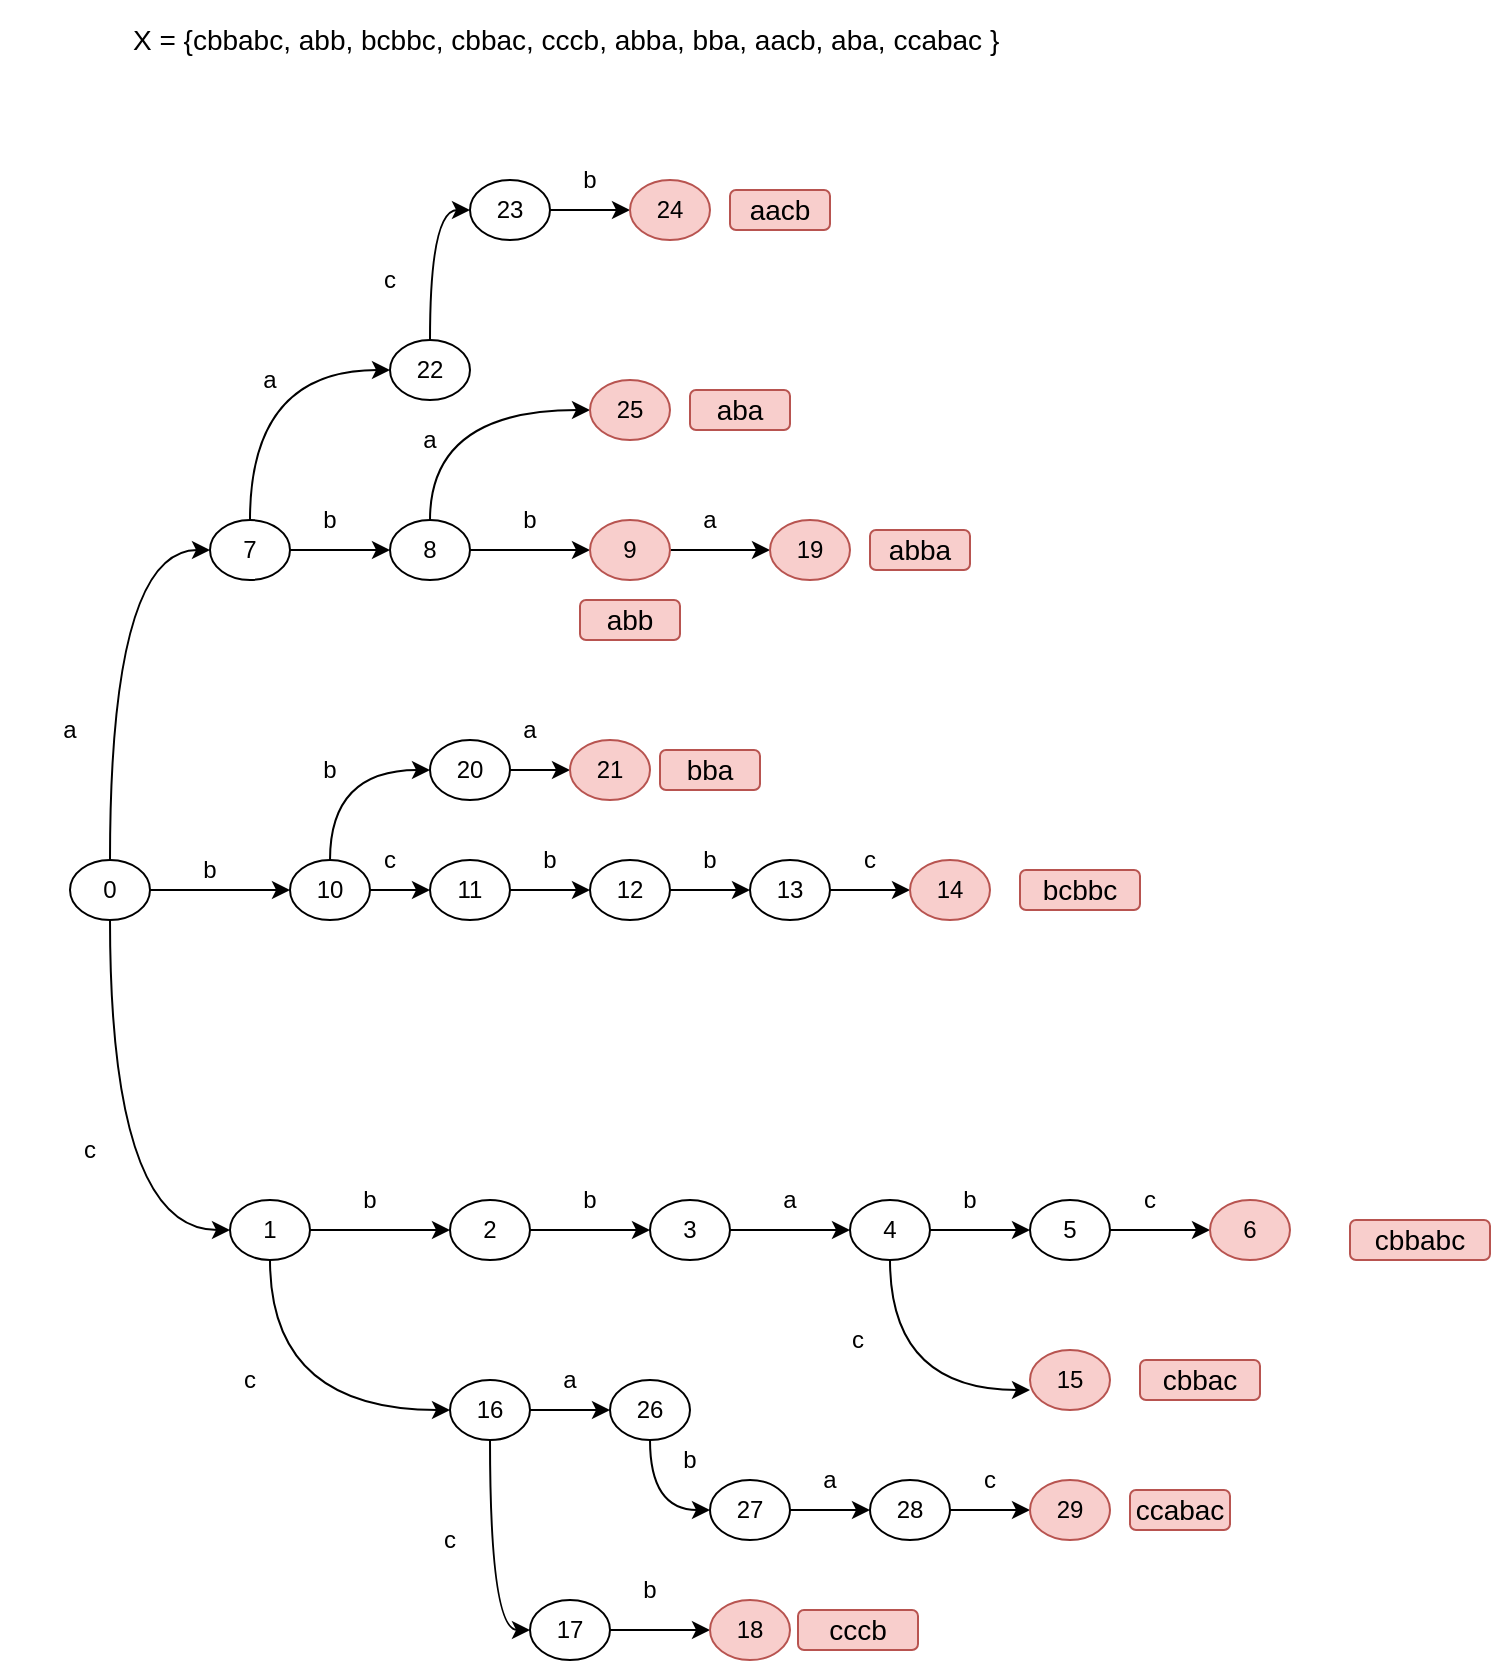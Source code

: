 <mxfile version="20.6.1" type="device"><diagram id="-kubpWhCjJNW1mLL1roW" name="Page-1"><mxGraphModel dx="708" dy="2375" grid="1" gridSize="10" guides="1" tooltips="1" connect="1" arrows="1" fold="1" page="1" pageScale="1" pageWidth="827" pageHeight="1169" math="0" shadow="0"><root><mxCell id="0"/><mxCell id="1" parent="0"/><mxCell id="ApExqSSN93NiE5fXvkSz-5" style="edgeStyle=orthogonalEdgeStyle;rounded=0;orthogonalLoop=1;jettySize=auto;html=1;curved=1;exitX=0.5;exitY=1;exitDx=0;exitDy=0;entryX=0;entryY=0.5;entryDx=0;entryDy=0;" edge="1" parent="1" source="ApExqSSN93NiE5fXvkSz-1" target="ApExqSSN93NiE5fXvkSz-4"><mxGeometry relative="1" as="geometry"/></mxCell><mxCell id="ApExqSSN93NiE5fXvkSz-6" style="edgeStyle=orthogonalEdgeStyle;curved=1;rounded=0;orthogonalLoop=1;jettySize=auto;html=1;entryX=0;entryY=0.5;entryDx=0;entryDy=0;" edge="1" parent="1" source="ApExqSSN93NiE5fXvkSz-1" target="ApExqSSN93NiE5fXvkSz-3"><mxGeometry relative="1" as="geometry"/></mxCell><mxCell id="ApExqSSN93NiE5fXvkSz-7" style="edgeStyle=orthogonalEdgeStyle;curved=1;rounded=0;orthogonalLoop=1;jettySize=auto;html=1;entryX=0;entryY=0.5;entryDx=0;entryDy=0;exitX=0.5;exitY=0;exitDx=0;exitDy=0;" edge="1" parent="1" source="ApExqSSN93NiE5fXvkSz-1" target="ApExqSSN93NiE5fXvkSz-2"><mxGeometry relative="1" as="geometry"/></mxCell><mxCell id="ApExqSSN93NiE5fXvkSz-1" value="0" style="ellipse;whiteSpace=wrap;html=1;" vertex="1" parent="1"><mxGeometry x="40" y="270" width="40" height="30" as="geometry"/></mxCell><mxCell id="ApExqSSN93NiE5fXvkSz-27" style="edgeStyle=orthogonalEdgeStyle;curved=1;rounded=0;orthogonalLoop=1;jettySize=auto;html=1;entryX=0;entryY=0.5;entryDx=0;entryDy=0;" edge="1" parent="1" source="ApExqSSN93NiE5fXvkSz-2" target="ApExqSSN93NiE5fXvkSz-21"><mxGeometry relative="1" as="geometry"/></mxCell><mxCell id="ApExqSSN93NiE5fXvkSz-28" style="edgeStyle=orthogonalEdgeStyle;curved=1;rounded=0;orthogonalLoop=1;jettySize=auto;html=1;entryX=0;entryY=0.5;entryDx=0;entryDy=0;exitX=0.5;exitY=0;exitDx=0;exitDy=0;" edge="1" parent="1" source="ApExqSSN93NiE5fXvkSz-2" target="ApExqSSN93NiE5fXvkSz-22"><mxGeometry relative="1" as="geometry"/></mxCell><mxCell id="ApExqSSN93NiE5fXvkSz-2" value="7" style="ellipse;whiteSpace=wrap;html=1;" vertex="1" parent="1"><mxGeometry x="110" y="100" width="40" height="30" as="geometry"/></mxCell><mxCell id="ApExqSSN93NiE5fXvkSz-33" style="edgeStyle=orthogonalEdgeStyle;curved=1;rounded=0;orthogonalLoop=1;jettySize=auto;html=1;" edge="1" parent="1" source="ApExqSSN93NiE5fXvkSz-3" target="ApExqSSN93NiE5fXvkSz-31"><mxGeometry relative="1" as="geometry"/></mxCell><mxCell id="ApExqSSN93NiE5fXvkSz-34" style="edgeStyle=orthogonalEdgeStyle;curved=1;rounded=0;orthogonalLoop=1;jettySize=auto;html=1;entryX=0;entryY=0.5;entryDx=0;entryDy=0;exitX=0.5;exitY=0;exitDx=0;exitDy=0;" edge="1" parent="1" source="ApExqSSN93NiE5fXvkSz-3" target="ApExqSSN93NiE5fXvkSz-32"><mxGeometry relative="1" as="geometry"/></mxCell><mxCell id="ApExqSSN93NiE5fXvkSz-3" value="10" style="ellipse;whiteSpace=wrap;html=1;" vertex="1" parent="1"><mxGeometry x="150" y="270" width="40" height="30" as="geometry"/></mxCell><mxCell id="ApExqSSN93NiE5fXvkSz-41" style="edgeStyle=orthogonalEdgeStyle;curved=1;rounded=0;orthogonalLoop=1;jettySize=auto;html=1;" edge="1" parent="1" source="ApExqSSN93NiE5fXvkSz-4" target="ApExqSSN93NiE5fXvkSz-12"><mxGeometry relative="1" as="geometry"/></mxCell><mxCell id="ApExqSSN93NiE5fXvkSz-42" style="edgeStyle=orthogonalEdgeStyle;curved=1;rounded=0;orthogonalLoop=1;jettySize=auto;html=1;entryX=0;entryY=0.5;entryDx=0;entryDy=0;exitX=0.5;exitY=1;exitDx=0;exitDy=0;" edge="1" parent="1" source="ApExqSSN93NiE5fXvkSz-4" target="ApExqSSN93NiE5fXvkSz-13"><mxGeometry relative="1" as="geometry"/></mxCell><mxCell id="ApExqSSN93NiE5fXvkSz-4" value="1" style="ellipse;whiteSpace=wrap;html=1;" vertex="1" parent="1"><mxGeometry x="120" y="440" width="40" height="30" as="geometry"/></mxCell><mxCell id="ApExqSSN93NiE5fXvkSz-8" value="a" style="text;html=1;strokeColor=none;fillColor=none;align=center;verticalAlign=middle;whiteSpace=wrap;rounded=0;" vertex="1" parent="1"><mxGeometry x="20" y="200" width="40" height="10" as="geometry"/></mxCell><mxCell id="ApExqSSN93NiE5fXvkSz-9" value="b" style="text;html=1;strokeColor=none;fillColor=none;align=center;verticalAlign=middle;whiteSpace=wrap;rounded=0;" vertex="1" parent="1"><mxGeometry x="90" y="270" width="40" height="10" as="geometry"/></mxCell><mxCell id="ApExqSSN93NiE5fXvkSz-10" value="c" style="text;html=1;strokeColor=none;fillColor=none;align=center;verticalAlign=middle;whiteSpace=wrap;rounded=0;" vertex="1" parent="1"><mxGeometry x="30" y="410" width="40" height="10" as="geometry"/></mxCell><mxCell id="ApExqSSN93NiE5fXvkSz-58" style="edgeStyle=orthogonalEdgeStyle;curved=1;rounded=0;orthogonalLoop=1;jettySize=auto;html=1;" edge="1" parent="1" source="ApExqSSN93NiE5fXvkSz-12" target="ApExqSSN93NiE5fXvkSz-14"><mxGeometry relative="1" as="geometry"/></mxCell><mxCell id="ApExqSSN93NiE5fXvkSz-12" value="2" style="ellipse;whiteSpace=wrap;html=1;" vertex="1" parent="1"><mxGeometry x="230" y="440" width="40" height="30" as="geometry"/></mxCell><mxCell id="ApExqSSN93NiE5fXvkSz-46" style="edgeStyle=orthogonalEdgeStyle;curved=1;rounded=0;orthogonalLoop=1;jettySize=auto;html=1;entryX=0;entryY=0.5;entryDx=0;entryDy=0;" edge="1" parent="1" source="ApExqSSN93NiE5fXvkSz-13" target="ApExqSSN93NiE5fXvkSz-43"><mxGeometry relative="1" as="geometry"/></mxCell><mxCell id="ApExqSSN93NiE5fXvkSz-47" style="edgeStyle=orthogonalEdgeStyle;curved=1;rounded=0;orthogonalLoop=1;jettySize=auto;html=1;entryX=0;entryY=0.5;entryDx=0;entryDy=0;exitX=0.5;exitY=1;exitDx=0;exitDy=0;" edge="1" parent="1" source="ApExqSSN93NiE5fXvkSz-13" target="ApExqSSN93NiE5fXvkSz-44"><mxGeometry relative="1" as="geometry"/></mxCell><mxCell id="ApExqSSN93NiE5fXvkSz-13" value="16" style="ellipse;whiteSpace=wrap;html=1;" vertex="1" parent="1"><mxGeometry x="230" y="530" width="40" height="30" as="geometry"/></mxCell><mxCell id="ApExqSSN93NiE5fXvkSz-59" style="edgeStyle=orthogonalEdgeStyle;curved=1;rounded=0;orthogonalLoop=1;jettySize=auto;html=1;" edge="1" parent="1" source="ApExqSSN93NiE5fXvkSz-14" target="ApExqSSN93NiE5fXvkSz-15"><mxGeometry relative="1" as="geometry"/></mxCell><mxCell id="ApExqSSN93NiE5fXvkSz-14" value="3" style="ellipse;whiteSpace=wrap;html=1;" vertex="1" parent="1"><mxGeometry x="330" y="440" width="40" height="30" as="geometry"/></mxCell><mxCell id="ApExqSSN93NiE5fXvkSz-18" style="edgeStyle=orthogonalEdgeStyle;curved=1;rounded=0;orthogonalLoop=1;jettySize=auto;html=1;entryX=0;entryY=0.667;entryDx=0;entryDy=0;entryPerimeter=0;exitX=0.5;exitY=1;exitDx=0;exitDy=0;" edge="1" parent="1" source="ApExqSSN93NiE5fXvkSz-15" target="ApExqSSN93NiE5fXvkSz-17"><mxGeometry relative="1" as="geometry"/></mxCell><mxCell id="ApExqSSN93NiE5fXvkSz-19" style="edgeStyle=orthogonalEdgeStyle;curved=1;rounded=0;orthogonalLoop=1;jettySize=auto;html=1;" edge="1" parent="1" source="ApExqSSN93NiE5fXvkSz-15" target="ApExqSSN93NiE5fXvkSz-16"><mxGeometry relative="1" as="geometry"/></mxCell><mxCell id="ApExqSSN93NiE5fXvkSz-15" value="4" style="ellipse;whiteSpace=wrap;html=1;" vertex="1" parent="1"><mxGeometry x="430" y="440" width="40" height="30" as="geometry"/></mxCell><mxCell id="ApExqSSN93NiE5fXvkSz-72" style="edgeStyle=orthogonalEdgeStyle;curved=1;rounded=0;orthogonalLoop=1;jettySize=auto;html=1;" edge="1" parent="1" source="ApExqSSN93NiE5fXvkSz-16" target="ApExqSSN93NiE5fXvkSz-20"><mxGeometry relative="1" as="geometry"/></mxCell><mxCell id="ApExqSSN93NiE5fXvkSz-16" value="5" style="ellipse;whiteSpace=wrap;html=1;" vertex="1" parent="1"><mxGeometry x="520" y="440" width="40" height="30" as="geometry"/></mxCell><mxCell id="ApExqSSN93NiE5fXvkSz-17" value="15" style="ellipse;whiteSpace=wrap;html=1;fillColor=#f8cecc;strokeColor=#b85450;" vertex="1" parent="1"><mxGeometry x="520" y="515" width="40" height="30" as="geometry"/></mxCell><mxCell id="ApExqSSN93NiE5fXvkSz-20" value="6" style="ellipse;whiteSpace=wrap;html=1;fillColor=#f8cecc;strokeColor=#b85450;" vertex="1" parent="1"><mxGeometry x="610" y="440" width="40" height="30" as="geometry"/></mxCell><mxCell id="ApExqSSN93NiE5fXvkSz-25" style="edgeStyle=orthogonalEdgeStyle;curved=1;rounded=0;orthogonalLoop=1;jettySize=auto;html=1;" edge="1" parent="1" source="ApExqSSN93NiE5fXvkSz-21" target="ApExqSSN93NiE5fXvkSz-23"><mxGeometry relative="1" as="geometry"/></mxCell><mxCell id="ApExqSSN93NiE5fXvkSz-26" style="edgeStyle=orthogonalEdgeStyle;curved=1;rounded=0;orthogonalLoop=1;jettySize=auto;html=1;entryX=0;entryY=0.5;entryDx=0;entryDy=0;exitX=0.5;exitY=0;exitDx=0;exitDy=0;" edge="1" parent="1" source="ApExqSSN93NiE5fXvkSz-21" target="ApExqSSN93NiE5fXvkSz-24"><mxGeometry relative="1" as="geometry"/></mxCell><mxCell id="ApExqSSN93NiE5fXvkSz-21" value="8" style="ellipse;whiteSpace=wrap;html=1;" vertex="1" parent="1"><mxGeometry x="200" y="100" width="40" height="30" as="geometry"/></mxCell><mxCell id="ApExqSSN93NiE5fXvkSz-53" style="edgeStyle=orthogonalEdgeStyle;curved=1;rounded=0;orthogonalLoop=1;jettySize=auto;html=1;entryX=0;entryY=0.5;entryDx=0;entryDy=0;" edge="1" parent="1" source="ApExqSSN93NiE5fXvkSz-22" target="ApExqSSN93NiE5fXvkSz-52"><mxGeometry relative="1" as="geometry"/></mxCell><mxCell id="ApExqSSN93NiE5fXvkSz-22" value="22" style="ellipse;whiteSpace=wrap;html=1;" vertex="1" parent="1"><mxGeometry x="200" y="10" width="40" height="30" as="geometry"/></mxCell><mxCell id="ApExqSSN93NiE5fXvkSz-30" style="edgeStyle=orthogonalEdgeStyle;curved=1;rounded=0;orthogonalLoop=1;jettySize=auto;html=1;entryX=0;entryY=0.5;entryDx=0;entryDy=0;" edge="1" parent="1" source="ApExqSSN93NiE5fXvkSz-23" target="ApExqSSN93NiE5fXvkSz-29"><mxGeometry relative="1" as="geometry"/></mxCell><mxCell id="ApExqSSN93NiE5fXvkSz-23" value="9" style="ellipse;whiteSpace=wrap;html=1;fillColor=#f8cecc;strokeColor=#b85450;" vertex="1" parent="1"><mxGeometry x="300" y="100" width="40" height="30" as="geometry"/></mxCell><mxCell id="ApExqSSN93NiE5fXvkSz-24" value="25" style="ellipse;whiteSpace=wrap;html=1;fillColor=#f8cecc;strokeColor=#b85450;" vertex="1" parent="1"><mxGeometry x="300" y="30" width="40" height="30" as="geometry"/></mxCell><mxCell id="ApExqSSN93NiE5fXvkSz-29" value="19" style="ellipse;whiteSpace=wrap;html=1;fillColor=#f8cecc;strokeColor=#b85450;" vertex="1" parent="1"><mxGeometry x="390" y="100" width="40" height="30" as="geometry"/></mxCell><mxCell id="ApExqSSN93NiE5fXvkSz-37" style="edgeStyle=orthogonalEdgeStyle;curved=1;rounded=0;orthogonalLoop=1;jettySize=auto;html=1;" edge="1" parent="1" source="ApExqSSN93NiE5fXvkSz-31" target="ApExqSSN93NiE5fXvkSz-35"><mxGeometry relative="1" as="geometry"/></mxCell><mxCell id="ApExqSSN93NiE5fXvkSz-31" value="11" style="ellipse;whiteSpace=wrap;html=1;" vertex="1" parent="1"><mxGeometry x="220" y="270" width="40" height="30" as="geometry"/></mxCell><mxCell id="ApExqSSN93NiE5fXvkSz-51" style="edgeStyle=orthogonalEdgeStyle;curved=1;rounded=0;orthogonalLoop=1;jettySize=auto;html=1;" edge="1" parent="1" source="ApExqSSN93NiE5fXvkSz-32" target="ApExqSSN93NiE5fXvkSz-50"><mxGeometry relative="1" as="geometry"/></mxCell><mxCell id="ApExqSSN93NiE5fXvkSz-32" value="20" style="ellipse;whiteSpace=wrap;html=1;" vertex="1" parent="1"><mxGeometry x="220" y="210" width="40" height="30" as="geometry"/></mxCell><mxCell id="ApExqSSN93NiE5fXvkSz-38" style="edgeStyle=orthogonalEdgeStyle;curved=1;rounded=0;orthogonalLoop=1;jettySize=auto;html=1;" edge="1" parent="1" source="ApExqSSN93NiE5fXvkSz-35" target="ApExqSSN93NiE5fXvkSz-36"><mxGeometry relative="1" as="geometry"/></mxCell><mxCell id="ApExqSSN93NiE5fXvkSz-35" value="12" style="ellipse;whiteSpace=wrap;html=1;" vertex="1" parent="1"><mxGeometry x="300" y="270" width="40" height="30" as="geometry"/></mxCell><mxCell id="ApExqSSN93NiE5fXvkSz-40" style="edgeStyle=orthogonalEdgeStyle;curved=1;rounded=0;orthogonalLoop=1;jettySize=auto;html=1;" edge="1" parent="1" source="ApExqSSN93NiE5fXvkSz-36" target="ApExqSSN93NiE5fXvkSz-39"><mxGeometry relative="1" as="geometry"/></mxCell><mxCell id="ApExqSSN93NiE5fXvkSz-36" value="13" style="ellipse;whiteSpace=wrap;html=1;" vertex="1" parent="1"><mxGeometry x="380" y="270" width="40" height="30" as="geometry"/></mxCell><mxCell id="ApExqSSN93NiE5fXvkSz-39" value="14" style="ellipse;whiteSpace=wrap;html=1;fillColor=#f8cecc;strokeColor=#b85450;" vertex="1" parent="1"><mxGeometry x="460" y="270" width="40" height="30" as="geometry"/></mxCell><mxCell id="ApExqSSN93NiE5fXvkSz-57" style="edgeStyle=orthogonalEdgeStyle;curved=1;rounded=0;orthogonalLoop=1;jettySize=auto;html=1;exitX=0.5;exitY=1;exitDx=0;exitDy=0;entryX=0;entryY=0.5;entryDx=0;entryDy=0;" edge="1" parent="1" source="ApExqSSN93NiE5fXvkSz-43" target="ApExqSSN93NiE5fXvkSz-56"><mxGeometry relative="1" as="geometry"/></mxCell><mxCell id="ApExqSSN93NiE5fXvkSz-43" value="26" style="ellipse;whiteSpace=wrap;html=1;" vertex="1" parent="1"><mxGeometry x="310" y="530" width="40" height="30" as="geometry"/></mxCell><mxCell id="ApExqSSN93NiE5fXvkSz-49" style="edgeStyle=orthogonalEdgeStyle;curved=1;rounded=0;orthogonalLoop=1;jettySize=auto;html=1;entryX=0;entryY=0.5;entryDx=0;entryDy=0;" edge="1" parent="1" source="ApExqSSN93NiE5fXvkSz-44" target="ApExqSSN93NiE5fXvkSz-48"><mxGeometry relative="1" as="geometry"/></mxCell><mxCell id="ApExqSSN93NiE5fXvkSz-44" value="17" style="ellipse;whiteSpace=wrap;html=1;" vertex="1" parent="1"><mxGeometry x="270" y="640" width="40" height="30" as="geometry"/></mxCell><mxCell id="ApExqSSN93NiE5fXvkSz-48" value="18" style="ellipse;whiteSpace=wrap;html=1;fillColor=#f8cecc;strokeColor=#b85450;" vertex="1" parent="1"><mxGeometry x="360" y="640" width="40" height="30" as="geometry"/></mxCell><mxCell id="ApExqSSN93NiE5fXvkSz-50" value="21" style="ellipse;whiteSpace=wrap;html=1;fillColor=#f8cecc;strokeColor=#b85450;" vertex="1" parent="1"><mxGeometry x="290" y="210" width="40" height="30" as="geometry"/></mxCell><mxCell id="ApExqSSN93NiE5fXvkSz-55" style="edgeStyle=orthogonalEdgeStyle;curved=1;rounded=0;orthogonalLoop=1;jettySize=auto;html=1;" edge="1" parent="1" source="ApExqSSN93NiE5fXvkSz-52" target="ApExqSSN93NiE5fXvkSz-54"><mxGeometry relative="1" as="geometry"/></mxCell><mxCell id="ApExqSSN93NiE5fXvkSz-52" value="23" style="ellipse;whiteSpace=wrap;html=1;" vertex="1" parent="1"><mxGeometry x="240" y="-70" width="40" height="30" as="geometry"/></mxCell><mxCell id="ApExqSSN93NiE5fXvkSz-54" value="24" style="ellipse;whiteSpace=wrap;html=1;fillColor=#f8cecc;strokeColor=#b85450;" vertex="1" parent="1"><mxGeometry x="320" y="-70" width="40" height="30" as="geometry"/></mxCell><mxCell id="ApExqSSN93NiE5fXvkSz-61" style="edgeStyle=orthogonalEdgeStyle;curved=1;rounded=0;orthogonalLoop=1;jettySize=auto;html=1;" edge="1" parent="1" source="ApExqSSN93NiE5fXvkSz-56" target="ApExqSSN93NiE5fXvkSz-60"><mxGeometry relative="1" as="geometry"/></mxCell><mxCell id="ApExqSSN93NiE5fXvkSz-56" value="27" style="ellipse;whiteSpace=wrap;html=1;" vertex="1" parent="1"><mxGeometry x="360" y="580" width="40" height="30" as="geometry"/></mxCell><mxCell id="ApExqSSN93NiE5fXvkSz-63" style="edgeStyle=orthogonalEdgeStyle;curved=1;rounded=0;orthogonalLoop=1;jettySize=auto;html=1;" edge="1" parent="1" source="ApExqSSN93NiE5fXvkSz-60" target="ApExqSSN93NiE5fXvkSz-62"><mxGeometry relative="1" as="geometry"/></mxCell><mxCell id="ApExqSSN93NiE5fXvkSz-60" value="28" style="ellipse;whiteSpace=wrap;html=1;" vertex="1" parent="1"><mxGeometry x="440" y="580" width="40" height="30" as="geometry"/></mxCell><mxCell id="ApExqSSN93NiE5fXvkSz-62" value="29" style="ellipse;whiteSpace=wrap;html=1;fillColor=#f8cecc;strokeColor=#b85450;" vertex="1" parent="1"><mxGeometry x="520" y="580" width="40" height="30" as="geometry"/></mxCell><mxCell id="ApExqSSN93NiE5fXvkSz-64" value="b" style="text;html=1;strokeColor=none;fillColor=none;align=center;verticalAlign=middle;whiteSpace=wrap;rounded=0;" vertex="1" parent="1"><mxGeometry x="170" y="430" width="40" height="20" as="geometry"/></mxCell><mxCell id="ApExqSSN93NiE5fXvkSz-67" value="c" style="text;html=1;strokeColor=none;fillColor=none;align=center;verticalAlign=middle;whiteSpace=wrap;rounded=0;" vertex="1" parent="1"><mxGeometry x="110" y="520" width="40" height="20" as="geometry"/></mxCell><mxCell id="ApExqSSN93NiE5fXvkSz-68" value="b" style="text;html=1;strokeColor=none;fillColor=none;align=center;verticalAlign=middle;whiteSpace=wrap;rounded=0;" vertex="1" parent="1"><mxGeometry x="280" y="430" width="40" height="20" as="geometry"/></mxCell><mxCell id="ApExqSSN93NiE5fXvkSz-69" value="a" style="text;html=1;strokeColor=none;fillColor=none;align=center;verticalAlign=middle;whiteSpace=wrap;rounded=0;" vertex="1" parent="1"><mxGeometry x="380" y="430" width="40" height="20" as="geometry"/></mxCell><mxCell id="ApExqSSN93NiE5fXvkSz-70" value="b" style="text;html=1;strokeColor=none;fillColor=none;align=center;verticalAlign=middle;whiteSpace=wrap;rounded=0;" vertex="1" parent="1"><mxGeometry x="470" y="430" width="40" height="20" as="geometry"/></mxCell><mxCell id="ApExqSSN93NiE5fXvkSz-71" value="c" style="text;html=1;strokeColor=none;fillColor=none;align=center;verticalAlign=middle;whiteSpace=wrap;rounded=0;" vertex="1" parent="1"><mxGeometry x="414" y="500" width="40" height="20" as="geometry"/></mxCell><mxCell id="ApExqSSN93NiE5fXvkSz-73" value="c" style="text;html=1;strokeColor=none;fillColor=none;align=center;verticalAlign=middle;whiteSpace=wrap;rounded=0;" vertex="1" parent="1"><mxGeometry x="560" y="430" width="40" height="20" as="geometry"/></mxCell><mxCell id="ApExqSSN93NiE5fXvkSz-76" value="a" style="text;html=1;strokeColor=none;fillColor=none;align=center;verticalAlign=middle;whiteSpace=wrap;rounded=0;" vertex="1" parent="1"><mxGeometry x="120" y="20" width="40" height="20" as="geometry"/></mxCell><mxCell id="ApExqSSN93NiE5fXvkSz-77" value="b" style="text;html=1;strokeColor=none;fillColor=none;align=center;verticalAlign=middle;whiteSpace=wrap;rounded=0;" vertex="1" parent="1"><mxGeometry x="150" y="90" width="40" height="20" as="geometry"/></mxCell><mxCell id="ApExqSSN93NiE5fXvkSz-78" value="a" style="text;html=1;strokeColor=none;fillColor=none;align=center;verticalAlign=middle;whiteSpace=wrap;rounded=0;" vertex="1" parent="1"><mxGeometry x="200" y="50" width="40" height="20" as="geometry"/></mxCell><mxCell id="ApExqSSN93NiE5fXvkSz-79" value="b" style="text;html=1;strokeColor=none;fillColor=none;align=center;verticalAlign=middle;whiteSpace=wrap;rounded=0;" vertex="1" parent="1"><mxGeometry x="250" y="90" width="40" height="20" as="geometry"/></mxCell><mxCell id="ApExqSSN93NiE5fXvkSz-81" value="a" style="text;html=1;strokeColor=none;fillColor=none;align=center;verticalAlign=middle;whiteSpace=wrap;rounded=0;" vertex="1" parent="1"><mxGeometry x="340" y="90" width="40" height="20" as="geometry"/></mxCell><mxCell id="ApExqSSN93NiE5fXvkSz-82" value="b" style="text;html=1;strokeColor=none;fillColor=none;align=center;verticalAlign=middle;whiteSpace=wrap;rounded=0;" vertex="1" parent="1"><mxGeometry x="150" y="215" width="40" height="20" as="geometry"/></mxCell><mxCell id="ApExqSSN93NiE5fXvkSz-83" value="c" style="text;html=1;strokeColor=none;fillColor=none;align=center;verticalAlign=middle;whiteSpace=wrap;rounded=0;" vertex="1" parent="1"><mxGeometry x="180" y="260" width="40" height="20" as="geometry"/></mxCell><mxCell id="ApExqSSN93NiE5fXvkSz-84" value="b" style="text;html=1;strokeColor=none;fillColor=none;align=center;verticalAlign=middle;whiteSpace=wrap;rounded=0;" vertex="1" parent="1"><mxGeometry x="260" y="260" width="40" height="20" as="geometry"/></mxCell><mxCell id="ApExqSSN93NiE5fXvkSz-85" value="b" style="text;html=1;strokeColor=none;fillColor=none;align=center;verticalAlign=middle;whiteSpace=wrap;rounded=0;" vertex="1" parent="1"><mxGeometry x="340" y="260" width="40" height="20" as="geometry"/></mxCell><mxCell id="ApExqSSN93NiE5fXvkSz-86" value="c" style="text;html=1;strokeColor=none;fillColor=none;align=center;verticalAlign=middle;whiteSpace=wrap;rounded=0;" vertex="1" parent="1"><mxGeometry x="420" y="260" width="40" height="20" as="geometry"/></mxCell><mxCell id="ApExqSSN93NiE5fXvkSz-87" value="a" style="text;html=1;strokeColor=none;fillColor=none;align=center;verticalAlign=middle;whiteSpace=wrap;rounded=0;" vertex="1" parent="1"><mxGeometry x="250" y="195" width="40" height="20" as="geometry"/></mxCell><mxCell id="ApExqSSN93NiE5fXvkSz-88" value="c" style="text;html=1;strokeColor=none;fillColor=none;align=center;verticalAlign=middle;whiteSpace=wrap;rounded=0;" vertex="1" parent="1"><mxGeometry x="180" y="-30" width="40" height="20" as="geometry"/></mxCell><mxCell id="ApExqSSN93NiE5fXvkSz-89" value="b" style="text;html=1;strokeColor=none;fillColor=none;align=center;verticalAlign=middle;whiteSpace=wrap;rounded=0;" vertex="1" parent="1"><mxGeometry x="280" y="-80" width="40" height="20" as="geometry"/></mxCell><mxCell id="ApExqSSN93NiE5fXvkSz-90" value="a" style="text;html=1;strokeColor=none;fillColor=none;align=center;verticalAlign=middle;whiteSpace=wrap;rounded=0;" vertex="1" parent="1"><mxGeometry x="270" y="520" width="40" height="20" as="geometry"/></mxCell><mxCell id="ApExqSSN93NiE5fXvkSz-91" value="c" style="text;html=1;strokeColor=none;fillColor=none;align=center;verticalAlign=middle;whiteSpace=wrap;rounded=0;" vertex="1" parent="1"><mxGeometry x="210" y="600" width="40" height="20" as="geometry"/></mxCell><mxCell id="ApExqSSN93NiE5fXvkSz-92" value="b" style="text;html=1;strokeColor=none;fillColor=none;align=center;verticalAlign=middle;whiteSpace=wrap;rounded=0;" vertex="1" parent="1"><mxGeometry x="310" y="625" width="40" height="20" as="geometry"/></mxCell><mxCell id="ApExqSSN93NiE5fXvkSz-93" value="b" style="text;html=1;strokeColor=none;fillColor=none;align=center;verticalAlign=middle;whiteSpace=wrap;rounded=0;" vertex="1" parent="1"><mxGeometry x="330" y="560" width="40" height="20" as="geometry"/></mxCell><mxCell id="ApExqSSN93NiE5fXvkSz-94" value="a" style="text;html=1;strokeColor=none;fillColor=none;align=center;verticalAlign=middle;whiteSpace=wrap;rounded=0;" vertex="1" parent="1"><mxGeometry x="400" y="570" width="40" height="20" as="geometry"/></mxCell><mxCell id="ApExqSSN93NiE5fXvkSz-95" value="c" style="text;html=1;strokeColor=none;fillColor=none;align=center;verticalAlign=middle;whiteSpace=wrap;rounded=0;" vertex="1" parent="1"><mxGeometry x="480" y="570" width="40" height="20" as="geometry"/></mxCell><mxCell id="ApExqSSN93NiE5fXvkSz-96" value="&lt;font style=&quot;font-size: 14px;&quot;&gt;X = {cbbabc, abb, bcbbc, cbbac, cccb, abba, bba, aacb, aba, ccabac }&amp;nbsp;&lt;/font&gt;" style="text;html=1;strokeColor=none;fillColor=none;align=center;verticalAlign=middle;whiteSpace=wrap;rounded=0;fontSize=14;" vertex="1" parent="1"><mxGeometry x="5" y="-160" width="570" height="40" as="geometry"/></mxCell><mxCell id="ApExqSSN93NiE5fXvkSz-98" value="cbbabc" style="rounded=1;whiteSpace=wrap;html=1;fontSize=14;fillColor=#f8cecc;strokeColor=#b85450;" vertex="1" parent="1"><mxGeometry x="680" y="450" width="70" height="20" as="geometry"/></mxCell><mxCell id="ApExqSSN93NiE5fXvkSz-99" value="abb" style="rounded=1;whiteSpace=wrap;html=1;fontSize=14;fillColor=#f8cecc;strokeColor=#b85450;" vertex="1" parent="1"><mxGeometry x="295" y="140" width="50" height="20" as="geometry"/></mxCell><mxCell id="ApExqSSN93NiE5fXvkSz-101" value="bcbbc" style="rounded=1;whiteSpace=wrap;html=1;fontSize=14;fillColor=#f8cecc;strokeColor=#b85450;" vertex="1" parent="1"><mxGeometry x="515" y="275" width="60" height="20" as="geometry"/></mxCell><mxCell id="ApExqSSN93NiE5fXvkSz-103" value="cbbac" style="rounded=1;whiteSpace=wrap;html=1;fontSize=14;fillColor=#f8cecc;strokeColor=#b85450;" vertex="1" parent="1"><mxGeometry x="575" y="520" width="60" height="20" as="geometry"/></mxCell><mxCell id="ApExqSSN93NiE5fXvkSz-104" value="cccb" style="rounded=1;whiteSpace=wrap;html=1;fontSize=14;fillColor=#f8cecc;strokeColor=#b85450;" vertex="1" parent="1"><mxGeometry x="404" y="645" width="60" height="20" as="geometry"/></mxCell><mxCell id="ApExqSSN93NiE5fXvkSz-106" value="abba" style="rounded=1;whiteSpace=wrap;html=1;fontSize=14;fillColor=#f8cecc;strokeColor=#b85450;" vertex="1" parent="1"><mxGeometry x="440" y="105" width="50" height="20" as="geometry"/></mxCell><mxCell id="ApExqSSN93NiE5fXvkSz-107" value="bba" style="rounded=1;whiteSpace=wrap;html=1;fontSize=14;fillColor=#f8cecc;strokeColor=#b85450;" vertex="1" parent="1"><mxGeometry x="335" y="215" width="50" height="20" as="geometry"/></mxCell><mxCell id="ApExqSSN93NiE5fXvkSz-108" value="aacb" style="rounded=1;whiteSpace=wrap;html=1;fontSize=14;fillColor=#f8cecc;strokeColor=#b85450;" vertex="1" parent="1"><mxGeometry x="370" y="-65" width="50" height="20" as="geometry"/></mxCell><mxCell id="ApExqSSN93NiE5fXvkSz-109" value="aba" style="rounded=1;whiteSpace=wrap;html=1;fontSize=14;fillColor=#f8cecc;strokeColor=#b85450;" vertex="1" parent="1"><mxGeometry x="350" y="35" width="50" height="20" as="geometry"/></mxCell><mxCell id="ApExqSSN93NiE5fXvkSz-110" value="ccabac" style="rounded=1;whiteSpace=wrap;html=1;fontSize=14;fillColor=#f8cecc;strokeColor=#b85450;" vertex="1" parent="1"><mxGeometry x="570" y="585" width="50" height="20" as="geometry"/></mxCell></root></mxGraphModel></diagram></mxfile>